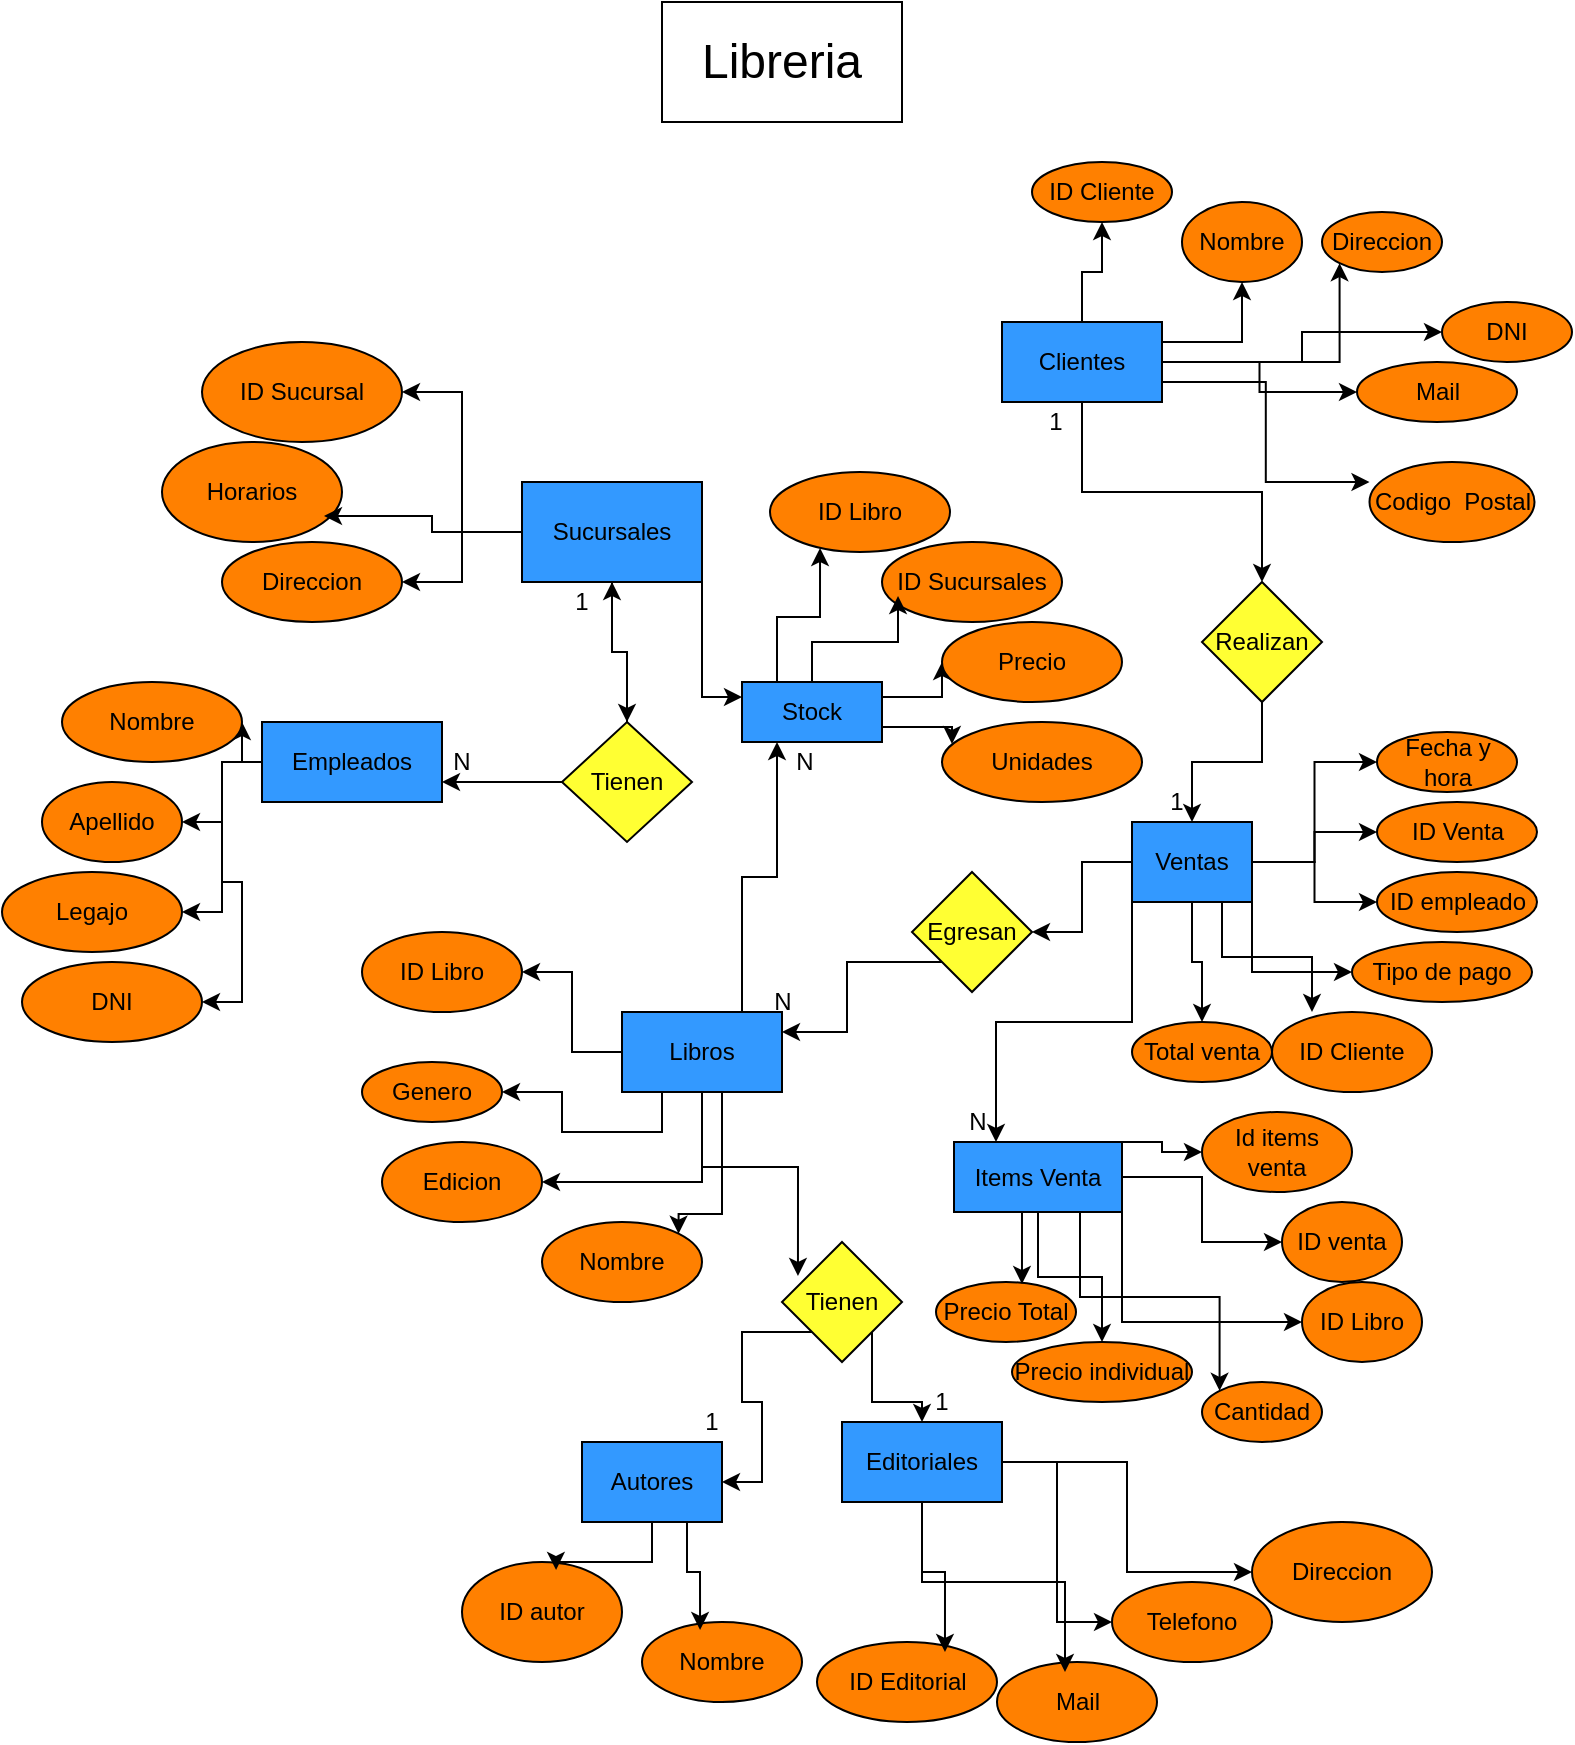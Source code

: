 <mxfile version="24.7.6">
  <diagram name="Página-1" id="JVtvrKi7_iz11WkmU6Uf">
    <mxGraphModel dx="1674" dy="780" grid="1" gridSize="10" guides="1" tooltips="1" connect="1" arrows="1" fold="1" page="1" pageScale="1" pageWidth="827" pageHeight="1169" math="0" shadow="0">
      <root>
        <mxCell id="0" />
        <mxCell id="1" parent="0" />
        <mxCell id="L2bShSLsa-R53ic8jDb1-69" style="edgeStyle=orthogonalEdgeStyle;rounded=0;orthogonalLoop=1;jettySize=auto;html=1;exitX=0;exitY=0.5;exitDx=0;exitDy=0;entryX=1;entryY=0.5;entryDx=0;entryDy=0;" parent="1" source="L2bShSLsa-R53ic8jDb1-1" target="L2bShSLsa-R53ic8jDb1-65" edge="1">
          <mxGeometry relative="1" as="geometry" />
        </mxCell>
        <mxCell id="L2bShSLsa-R53ic8jDb1-70" style="edgeStyle=orthogonalEdgeStyle;rounded=0;orthogonalLoop=1;jettySize=auto;html=1;entryX=1;entryY=0.5;entryDx=0;entryDy=0;" parent="1" source="L2bShSLsa-R53ic8jDb1-1" target="L2bShSLsa-R53ic8jDb1-66" edge="1">
          <mxGeometry relative="1" as="geometry" />
        </mxCell>
        <mxCell id="L2bShSLsa-R53ic8jDb1-71" style="edgeStyle=orthogonalEdgeStyle;rounded=0;orthogonalLoop=1;jettySize=auto;html=1;entryX=1;entryY=0.5;entryDx=0;entryDy=0;" parent="1" source="L2bShSLsa-R53ic8jDb1-1" target="L2bShSLsa-R53ic8jDb1-67" edge="1">
          <mxGeometry relative="1" as="geometry" />
        </mxCell>
        <mxCell id="L2bShSLsa-R53ic8jDb1-72" style="edgeStyle=orthogonalEdgeStyle;rounded=0;orthogonalLoop=1;jettySize=auto;html=1;entryX=1;entryY=0.5;entryDx=0;entryDy=0;" parent="1" source="L2bShSLsa-R53ic8jDb1-1" target="L2bShSLsa-R53ic8jDb1-68" edge="1">
          <mxGeometry relative="1" as="geometry" />
        </mxCell>
        <mxCell id="L2bShSLsa-R53ic8jDb1-1" value="Empleados" style="rounded=0;whiteSpace=wrap;html=1;fillColor=#3399FF;" parent="1" vertex="1">
          <mxGeometry x="160" y="390" width="90" height="40" as="geometry" />
        </mxCell>
        <mxCell id="L2bShSLsa-R53ic8jDb1-27" style="edgeStyle=orthogonalEdgeStyle;rounded=0;orthogonalLoop=1;jettySize=auto;html=1;" parent="1" source="L2bShSLsa-R53ic8jDb1-2" target="L2bShSLsa-R53ic8jDb1-26" edge="1">
          <mxGeometry relative="1" as="geometry" />
        </mxCell>
        <mxCell id="L2bShSLsa-R53ic8jDb1-76" style="edgeStyle=orthogonalEdgeStyle;rounded=0;orthogonalLoop=1;jettySize=auto;html=1;entryX=1;entryY=0.5;entryDx=0;entryDy=0;" parent="1" source="L2bShSLsa-R53ic8jDb1-2" target="L2bShSLsa-R53ic8jDb1-73" edge="1">
          <mxGeometry relative="1" as="geometry" />
        </mxCell>
        <mxCell id="L2bShSLsa-R53ic8jDb1-95" style="edgeStyle=orthogonalEdgeStyle;rounded=0;orthogonalLoop=1;jettySize=auto;html=1;exitX=0;exitY=0.5;exitDx=0;exitDy=0;entryX=1;entryY=0.5;entryDx=0;entryDy=0;" parent="1" source="L2bShSLsa-R53ic8jDb1-2" target="L2bShSLsa-R53ic8jDb1-94" edge="1">
          <mxGeometry relative="1" as="geometry" />
        </mxCell>
        <mxCell id="ZUQ07bmug7Ammms1QcUo-2" style="edgeStyle=orthogonalEdgeStyle;rounded=0;orthogonalLoop=1;jettySize=auto;html=1;exitX=1;exitY=1;exitDx=0;exitDy=0;entryX=0;entryY=0.25;entryDx=0;entryDy=0;" parent="1" source="L2bShSLsa-R53ic8jDb1-2" target="ZUQ07bmug7Ammms1QcUo-1" edge="1">
          <mxGeometry relative="1" as="geometry" />
        </mxCell>
        <mxCell id="L2bShSLsa-R53ic8jDb1-2" value="Sucursales" style="rounded=0;whiteSpace=wrap;html=1;fillColor=#3399FF;" parent="1" vertex="1">
          <mxGeometry x="290" y="270" width="90" height="50" as="geometry" />
        </mxCell>
        <mxCell id="L2bShSLsa-R53ic8jDb1-18" style="edgeStyle=orthogonalEdgeStyle;rounded=0;orthogonalLoop=1;jettySize=auto;html=1;exitX=0.5;exitY=1;exitDx=0;exitDy=0;" parent="1" source="L2bShSLsa-R53ic8jDb1-3" target="L2bShSLsa-R53ic8jDb1-8" edge="1">
          <mxGeometry relative="1" as="geometry" />
        </mxCell>
        <mxCell id="L2bShSLsa-R53ic8jDb1-36" style="edgeStyle=orthogonalEdgeStyle;rounded=0;orthogonalLoop=1;jettySize=auto;html=1;" parent="1" source="L2bShSLsa-R53ic8jDb1-3" target="L2bShSLsa-R53ic8jDb1-33" edge="1">
          <mxGeometry relative="1" as="geometry" />
        </mxCell>
        <mxCell id="L2bShSLsa-R53ic8jDb1-38" value="" style="edgeStyle=orthogonalEdgeStyle;rounded=0;orthogonalLoop=1;jettySize=auto;html=1;" parent="1" source="L2bShSLsa-R53ic8jDb1-3" target="L2bShSLsa-R53ic8jDb1-31" edge="1">
          <mxGeometry relative="1" as="geometry" />
        </mxCell>
        <mxCell id="L2bShSLsa-R53ic8jDb1-39" style="edgeStyle=orthogonalEdgeStyle;rounded=0;orthogonalLoop=1;jettySize=auto;html=1;entryX=0;entryY=1;entryDx=0;entryDy=0;" parent="1" source="L2bShSLsa-R53ic8jDb1-3" target="L2bShSLsa-R53ic8jDb1-30" edge="1">
          <mxGeometry relative="1" as="geometry" />
        </mxCell>
        <mxCell id="L2bShSLsa-R53ic8jDb1-79" style="edgeStyle=orthogonalEdgeStyle;rounded=0;orthogonalLoop=1;jettySize=auto;html=1;entryX=0;entryY=0.5;entryDx=0;entryDy=0;" parent="1" source="L2bShSLsa-R53ic8jDb1-3" target="L2bShSLsa-R53ic8jDb1-78" edge="1">
          <mxGeometry relative="1" as="geometry" />
        </mxCell>
        <mxCell id="N1Wm1rIk2BKRgKUJw3E_-8" style="edgeStyle=orthogonalEdgeStyle;rounded=0;orthogonalLoop=1;jettySize=auto;html=1;exitX=1;exitY=0.25;exitDx=0;exitDy=0;entryX=0.5;entryY=1;entryDx=0;entryDy=0;" parent="1" source="L2bShSLsa-R53ic8jDb1-3" target="L2bShSLsa-R53ic8jDb1-32" edge="1">
          <mxGeometry relative="1" as="geometry" />
        </mxCell>
        <mxCell id="L2bShSLsa-R53ic8jDb1-3" value="Clientes" style="rounded=0;whiteSpace=wrap;html=1;fillColor=#3399FF;" parent="1" vertex="1">
          <mxGeometry x="530" y="190" width="80" height="40" as="geometry" />
        </mxCell>
        <mxCell id="L2bShSLsa-R53ic8jDb1-16" style="edgeStyle=orthogonalEdgeStyle;rounded=0;orthogonalLoop=1;jettySize=auto;html=1;entryX=0.133;entryY=0.283;entryDx=0;entryDy=0;entryPerimeter=0;" parent="1" source="L2bShSLsa-R53ic8jDb1-4" target="L2bShSLsa-R53ic8jDb1-7" edge="1">
          <mxGeometry relative="1" as="geometry" />
        </mxCell>
        <mxCell id="L2bShSLsa-R53ic8jDb1-61" style="edgeStyle=orthogonalEdgeStyle;rounded=0;orthogonalLoop=1;jettySize=auto;html=1;exitX=0;exitY=0.5;exitDx=0;exitDy=0;" parent="1" source="L2bShSLsa-R53ic8jDb1-4" target="L2bShSLsa-R53ic8jDb1-58" edge="1">
          <mxGeometry relative="1" as="geometry" />
        </mxCell>
        <mxCell id="L2bShSLsa-R53ic8jDb1-97" style="edgeStyle=orthogonalEdgeStyle;rounded=0;orthogonalLoop=1;jettySize=auto;html=1;entryX=1;entryY=0;entryDx=0;entryDy=0;" parent="1" source="L2bShSLsa-R53ic8jDb1-4" target="L2bShSLsa-R53ic8jDb1-96" edge="1">
          <mxGeometry relative="1" as="geometry">
            <Array as="points">
              <mxPoint x="390" y="636" />
            </Array>
          </mxGeometry>
        </mxCell>
        <mxCell id="L2bShSLsa-R53ic8jDb1-100" style="edgeStyle=orthogonalEdgeStyle;rounded=0;orthogonalLoop=1;jettySize=auto;html=1;exitX=0.25;exitY=1;exitDx=0;exitDy=0;entryX=1;entryY=0.5;entryDx=0;entryDy=0;" parent="1" source="L2bShSLsa-R53ic8jDb1-4" target="L2bShSLsa-R53ic8jDb1-60" edge="1">
          <mxGeometry relative="1" as="geometry" />
        </mxCell>
        <mxCell id="ZUQ07bmug7Ammms1QcUo-3" style="edgeStyle=orthogonalEdgeStyle;rounded=0;orthogonalLoop=1;jettySize=auto;html=1;exitX=0.75;exitY=0;exitDx=0;exitDy=0;entryX=0.25;entryY=1;entryDx=0;entryDy=0;" parent="1" source="L2bShSLsa-R53ic8jDb1-4" target="ZUQ07bmug7Ammms1QcUo-1" edge="1">
          <mxGeometry relative="1" as="geometry" />
        </mxCell>
        <mxCell id="N1Wm1rIk2BKRgKUJw3E_-2" style="edgeStyle=orthogonalEdgeStyle;rounded=0;orthogonalLoop=1;jettySize=auto;html=1;exitX=0.5;exitY=1;exitDx=0;exitDy=0;entryX=1;entryY=0.5;entryDx=0;entryDy=0;" parent="1" source="L2bShSLsa-R53ic8jDb1-4" target="N1Wm1rIk2BKRgKUJw3E_-1" edge="1">
          <mxGeometry relative="1" as="geometry" />
        </mxCell>
        <mxCell id="L2bShSLsa-R53ic8jDb1-4" value="Libros" style="rounded=0;whiteSpace=wrap;html=1;fillColor=#3399FF;" parent="1" vertex="1">
          <mxGeometry x="340" y="535" width="80" height="40" as="geometry" />
        </mxCell>
        <mxCell id="L2bShSLsa-R53ic8jDb1-85" style="edgeStyle=orthogonalEdgeStyle;rounded=0;orthogonalLoop=1;jettySize=auto;html=1;entryX=0;entryY=0.5;entryDx=0;entryDy=0;" parent="1" source="L2bShSLsa-R53ic8jDb1-5" target="L2bShSLsa-R53ic8jDb1-84" edge="1">
          <mxGeometry relative="1" as="geometry" />
        </mxCell>
        <mxCell id="L2bShSLsa-R53ic8jDb1-86" style="edgeStyle=orthogonalEdgeStyle;rounded=0;orthogonalLoop=1;jettySize=auto;html=1;entryX=0;entryY=0.5;entryDx=0;entryDy=0;" parent="1" source="L2bShSLsa-R53ic8jDb1-5" target="L2bShSLsa-R53ic8jDb1-81" edge="1">
          <mxGeometry relative="1" as="geometry" />
        </mxCell>
        <mxCell id="L2bShSLsa-R53ic8jDb1-5" value="Editoriales" style="rounded=0;whiteSpace=wrap;html=1;fillColor=#3399FF;" parent="1" vertex="1">
          <mxGeometry x="450" y="740" width="80" height="40" as="geometry" />
        </mxCell>
        <mxCell id="L2bShSLsa-R53ic8jDb1-17" style="edgeStyle=orthogonalEdgeStyle;rounded=0;orthogonalLoop=1;jettySize=auto;html=1;exitX=1;exitY=1;exitDx=0;exitDy=0;" parent="1" source="L2bShSLsa-R53ic8jDb1-7" target="L2bShSLsa-R53ic8jDb1-5" edge="1">
          <mxGeometry relative="1" as="geometry" />
        </mxCell>
        <mxCell id="L2bShSLsa-R53ic8jDb1-64" style="edgeStyle=orthogonalEdgeStyle;rounded=0;orthogonalLoop=1;jettySize=auto;html=1;exitX=0;exitY=1;exitDx=0;exitDy=0;entryX=1;entryY=0.5;entryDx=0;entryDy=0;" parent="1" source="L2bShSLsa-R53ic8jDb1-7" target="L2bShSLsa-R53ic8jDb1-55" edge="1">
          <mxGeometry relative="1" as="geometry" />
        </mxCell>
        <mxCell id="L2bShSLsa-R53ic8jDb1-7" value="Tienen" style="rhombus;whiteSpace=wrap;html=1;fillColor=#FFFF33;" parent="1" vertex="1">
          <mxGeometry x="420" y="650" width="60" height="60" as="geometry" />
        </mxCell>
        <mxCell id="L2bShSLsa-R53ic8jDb1-19" style="edgeStyle=orthogonalEdgeStyle;rounded=0;orthogonalLoop=1;jettySize=auto;html=1;exitX=0.5;exitY=1;exitDx=0;exitDy=0;" parent="1" source="L2bShSLsa-R53ic8jDb1-8" target="L2bShSLsa-R53ic8jDb1-13" edge="1">
          <mxGeometry relative="1" as="geometry" />
        </mxCell>
        <mxCell id="L2bShSLsa-R53ic8jDb1-8" value="Realizan" style="rhombus;whiteSpace=wrap;html=1;fillColor=#FFFF33;" parent="1" vertex="1">
          <mxGeometry x="630" y="320" width="60" height="60" as="geometry" />
        </mxCell>
        <mxCell id="L2bShSLsa-R53ic8jDb1-101" style="edgeStyle=orthogonalEdgeStyle;rounded=0;orthogonalLoop=1;jettySize=auto;html=1;exitX=0;exitY=1;exitDx=0;exitDy=0;entryX=1;entryY=0.25;entryDx=0;entryDy=0;" parent="1" source="L2bShSLsa-R53ic8jDb1-10" target="L2bShSLsa-R53ic8jDb1-4" edge="1">
          <mxGeometry relative="1" as="geometry" />
        </mxCell>
        <mxCell id="L2bShSLsa-R53ic8jDb1-10" value="Egresan" style="rhombus;whiteSpace=wrap;html=1;fillColor=#FFFF33;" parent="1" vertex="1">
          <mxGeometry x="485" y="465" width="60" height="60" as="geometry" />
        </mxCell>
        <mxCell id="L2bShSLsa-R53ic8jDb1-20" style="edgeStyle=orthogonalEdgeStyle;rounded=0;orthogonalLoop=1;jettySize=auto;html=1;entryX=1;entryY=0.5;entryDx=0;entryDy=0;" parent="1" source="L2bShSLsa-R53ic8jDb1-13" target="L2bShSLsa-R53ic8jDb1-10" edge="1">
          <mxGeometry relative="1" as="geometry">
            <mxPoint x="520" y="390" as="targetPoint" />
          </mxGeometry>
        </mxCell>
        <mxCell id="L2bShSLsa-R53ic8jDb1-48" style="edgeStyle=orthogonalEdgeStyle;rounded=0;orthogonalLoop=1;jettySize=auto;html=1;entryX=0;entryY=0.5;entryDx=0;entryDy=0;" parent="1" source="L2bShSLsa-R53ic8jDb1-13" target="L2bShSLsa-R53ic8jDb1-43" edge="1">
          <mxGeometry relative="1" as="geometry" />
        </mxCell>
        <mxCell id="L2bShSLsa-R53ic8jDb1-51" style="edgeStyle=orthogonalEdgeStyle;rounded=0;orthogonalLoop=1;jettySize=auto;html=1;entryX=0;entryY=0.5;entryDx=0;entryDy=0;" parent="1" source="L2bShSLsa-R53ic8jDb1-13" target="L2bShSLsa-R53ic8jDb1-44" edge="1">
          <mxGeometry relative="1" as="geometry" />
        </mxCell>
        <mxCell id="L2bShSLsa-R53ic8jDb1-52" style="edgeStyle=orthogonalEdgeStyle;rounded=0;orthogonalLoop=1;jettySize=auto;html=1;entryX=0;entryY=0.5;entryDx=0;entryDy=0;" parent="1" source="L2bShSLsa-R53ic8jDb1-13" target="L2bShSLsa-R53ic8jDb1-45" edge="1">
          <mxGeometry relative="1" as="geometry" />
        </mxCell>
        <mxCell id="L2bShSLsa-R53ic8jDb1-54" value="" style="edgeStyle=orthogonalEdgeStyle;rounded=0;orthogonalLoop=1;jettySize=auto;html=1;" parent="1" source="L2bShSLsa-R53ic8jDb1-13" target="L2bShSLsa-R53ic8jDb1-47" edge="1">
          <mxGeometry relative="1" as="geometry" />
        </mxCell>
        <mxCell id="hSwZNqIodmIrNViKCxrn-10" style="edgeStyle=orthogonalEdgeStyle;rounded=0;orthogonalLoop=1;jettySize=auto;html=1;exitX=0;exitY=1;exitDx=0;exitDy=0;entryX=0.25;entryY=0;entryDx=0;entryDy=0;" edge="1" parent="1" source="L2bShSLsa-R53ic8jDb1-13" target="hSwZNqIodmIrNViKCxrn-1">
          <mxGeometry relative="1" as="geometry" />
        </mxCell>
        <mxCell id="hSwZNqIodmIrNViKCxrn-20" style="edgeStyle=orthogonalEdgeStyle;rounded=0;orthogonalLoop=1;jettySize=auto;html=1;exitX=1;exitY=1;exitDx=0;exitDy=0;entryX=0;entryY=0.5;entryDx=0;entryDy=0;" edge="1" parent="1" source="L2bShSLsa-R53ic8jDb1-13" target="hSwZNqIodmIrNViKCxrn-19">
          <mxGeometry relative="1" as="geometry" />
        </mxCell>
        <mxCell id="L2bShSLsa-R53ic8jDb1-13" value="Ventas" style="rounded=0;whiteSpace=wrap;html=1;fillColor=#3399FF;" parent="1" vertex="1">
          <mxGeometry x="595" y="440" width="60" height="40" as="geometry" />
        </mxCell>
        <mxCell id="ZUQ07bmug7Ammms1QcUo-26" style="edgeStyle=orthogonalEdgeStyle;rounded=0;orthogonalLoop=1;jettySize=auto;html=1;entryX=1;entryY=0.75;entryDx=0;entryDy=0;" parent="1" source="L2bShSLsa-R53ic8jDb1-26" target="L2bShSLsa-R53ic8jDb1-1" edge="1">
          <mxGeometry relative="1" as="geometry" />
        </mxCell>
        <mxCell id="ZUQ07bmug7Ammms1QcUo-30" value="" style="edgeStyle=orthogonalEdgeStyle;rounded=0;orthogonalLoop=1;jettySize=auto;html=1;" parent="1" source="L2bShSLsa-R53ic8jDb1-26" target="L2bShSLsa-R53ic8jDb1-2" edge="1">
          <mxGeometry relative="1" as="geometry" />
        </mxCell>
        <mxCell id="L2bShSLsa-R53ic8jDb1-26" value="Tienen" style="rhombus;whiteSpace=wrap;html=1;fillColor=#FFFF33;" parent="1" vertex="1">
          <mxGeometry x="310" y="390" width="65" height="60" as="geometry" />
        </mxCell>
        <mxCell id="L2bShSLsa-R53ic8jDb1-30" value="Direccion" style="ellipse;whiteSpace=wrap;html=1;fillColor=#FF8000;" parent="1" vertex="1">
          <mxGeometry x="690" y="135" width="60" height="30" as="geometry" />
        </mxCell>
        <mxCell id="L2bShSLsa-R53ic8jDb1-31" value="DNI" style="ellipse;whiteSpace=wrap;html=1;fillColor=#FF8000;" parent="1" vertex="1">
          <mxGeometry x="750" y="180" width="65" height="30" as="geometry" />
        </mxCell>
        <mxCell id="L2bShSLsa-R53ic8jDb1-32" value="Nombre" style="ellipse;whiteSpace=wrap;html=1;fillColor=#FF8000;" parent="1" vertex="1">
          <mxGeometry x="620" y="130" width="60" height="40" as="geometry" />
        </mxCell>
        <mxCell id="L2bShSLsa-R53ic8jDb1-33" value="ID Cliente" style="ellipse;whiteSpace=wrap;html=1;fillColor=#FF8000;" parent="1" vertex="1">
          <mxGeometry x="545" y="110" width="70" height="30" as="geometry" />
        </mxCell>
        <mxCell id="L2bShSLsa-R53ic8jDb1-43" value="Fecha y hora" style="ellipse;whiteSpace=wrap;html=1;fillColor=#FF8000;" parent="1" vertex="1">
          <mxGeometry x="717.5" y="395" width="70" height="30" as="geometry" />
        </mxCell>
        <mxCell id="L2bShSLsa-R53ic8jDb1-44" value="ID Venta" style="ellipse;whiteSpace=wrap;html=1;fillColor=#FF8000;" parent="1" vertex="1">
          <mxGeometry x="717.5" y="430" width="80" height="30" as="geometry" />
        </mxCell>
        <mxCell id="L2bShSLsa-R53ic8jDb1-45" value="ID empleado" style="ellipse;whiteSpace=wrap;html=1;fillColor=#FF8000;" parent="1" vertex="1">
          <mxGeometry x="717.5" y="465" width="80" height="30" as="geometry" />
        </mxCell>
        <mxCell id="L2bShSLsa-R53ic8jDb1-46" value="ID Cliente" style="ellipse;whiteSpace=wrap;html=1;fillColor=#FF8000;" parent="1" vertex="1">
          <mxGeometry x="665" y="535" width="80" height="40" as="geometry" />
        </mxCell>
        <mxCell id="L2bShSLsa-R53ic8jDb1-47" value="Total venta" style="ellipse;whiteSpace=wrap;html=1;fillColor=#FF8000;" parent="1" vertex="1">
          <mxGeometry x="595" y="540" width="70" height="30" as="geometry" />
        </mxCell>
        <mxCell id="L2bShSLsa-R53ic8jDb1-53" style="edgeStyle=orthogonalEdgeStyle;rounded=0;orthogonalLoop=1;jettySize=auto;html=1;exitX=0.75;exitY=1;exitDx=0;exitDy=0;entryX=0.25;entryY=0;entryDx=0;entryDy=0;entryPerimeter=0;" parent="1" source="L2bShSLsa-R53ic8jDb1-13" target="L2bShSLsa-R53ic8jDb1-46" edge="1">
          <mxGeometry relative="1" as="geometry" />
        </mxCell>
        <mxCell id="L2bShSLsa-R53ic8jDb1-55" value="Autores" style="rounded=0;whiteSpace=wrap;html=1;fillColor=#3399FF;" parent="1" vertex="1">
          <mxGeometry x="320" y="750" width="70" height="40" as="geometry" />
        </mxCell>
        <mxCell id="L2bShSLsa-R53ic8jDb1-58" value="ID Libro" style="ellipse;whiteSpace=wrap;html=1;fillColor=#FF8000;" parent="1" vertex="1">
          <mxGeometry x="210" y="495" width="80" height="40" as="geometry" />
        </mxCell>
        <mxCell id="L2bShSLsa-R53ic8jDb1-60" value="Genero" style="ellipse;whiteSpace=wrap;html=1;fillColor=#FF8000;" parent="1" vertex="1">
          <mxGeometry x="210" y="560" width="70" height="30" as="geometry" />
        </mxCell>
        <mxCell id="L2bShSLsa-R53ic8jDb1-65" value="Nombre" style="ellipse;whiteSpace=wrap;html=1;fillColor=#FF8000;" parent="1" vertex="1">
          <mxGeometry x="60" y="370" width="90" height="40" as="geometry" />
        </mxCell>
        <mxCell id="L2bShSLsa-R53ic8jDb1-66" value="Apellido" style="ellipse;whiteSpace=wrap;html=1;fillColor=#FF8000;" parent="1" vertex="1">
          <mxGeometry x="50" y="420" width="70" height="40" as="geometry" />
        </mxCell>
        <mxCell id="L2bShSLsa-R53ic8jDb1-67" value="Legajo" style="ellipse;whiteSpace=wrap;html=1;fillColor=#FF8000;" parent="1" vertex="1">
          <mxGeometry x="30" y="465" width="90" height="40" as="geometry" />
        </mxCell>
        <mxCell id="L2bShSLsa-R53ic8jDb1-68" value="DNI" style="ellipse;whiteSpace=wrap;html=1;fillColor=#FF8000;" parent="1" vertex="1">
          <mxGeometry x="40" y="510" width="90" height="40" as="geometry" />
        </mxCell>
        <mxCell id="L2bShSLsa-R53ic8jDb1-73" value="ID Sucursal" style="ellipse;whiteSpace=wrap;html=1;fillColor=#FF8000;" parent="1" vertex="1">
          <mxGeometry x="130" y="200" width="100" height="50" as="geometry" />
        </mxCell>
        <mxCell id="L2bShSLsa-R53ic8jDb1-74" value="Horarios" style="ellipse;whiteSpace=wrap;html=1;fillColor=#FF8000;" parent="1" vertex="1">
          <mxGeometry x="110" y="250" width="90" height="50" as="geometry" />
        </mxCell>
        <mxCell id="L2bShSLsa-R53ic8jDb1-75" style="edgeStyle=orthogonalEdgeStyle;rounded=0;orthogonalLoop=1;jettySize=auto;html=1;entryX=0.9;entryY=0.74;entryDx=0;entryDy=0;entryPerimeter=0;" parent="1" source="L2bShSLsa-R53ic8jDb1-2" target="L2bShSLsa-R53ic8jDb1-74" edge="1">
          <mxGeometry relative="1" as="geometry" />
        </mxCell>
        <mxCell id="L2bShSLsa-R53ic8jDb1-77" value="ID Editorial" style="ellipse;whiteSpace=wrap;html=1;fillColor=#FF8000;" parent="1" vertex="1">
          <mxGeometry x="437.5" y="850" width="90" height="40" as="geometry" />
        </mxCell>
        <mxCell id="L2bShSLsa-R53ic8jDb1-78" value="Mail" style="ellipse;whiteSpace=wrap;html=1;fillColor=#FF8000;" parent="1" vertex="1">
          <mxGeometry x="707.5" y="210" width="80" height="30" as="geometry" />
        </mxCell>
        <mxCell id="L2bShSLsa-R53ic8jDb1-80" value="Mail" style="ellipse;whiteSpace=wrap;html=1;fillColor=#FF8000;" parent="1" vertex="1">
          <mxGeometry x="527.5" y="860" width="80" height="40" as="geometry" />
        </mxCell>
        <mxCell id="L2bShSLsa-R53ic8jDb1-81" value="Telefono" style="ellipse;whiteSpace=wrap;html=1;fillColor=#FF8000;" parent="1" vertex="1">
          <mxGeometry x="585" y="820" width="80" height="40" as="geometry" />
        </mxCell>
        <mxCell id="L2bShSLsa-R53ic8jDb1-84" value="Direccion" style="ellipse;whiteSpace=wrap;html=1;fillColor=#FF8000;" parent="1" vertex="1">
          <mxGeometry x="655" y="790" width="90" height="50" as="geometry" />
        </mxCell>
        <mxCell id="L2bShSLsa-R53ic8jDb1-87" style="edgeStyle=orthogonalEdgeStyle;rounded=0;orthogonalLoop=1;jettySize=auto;html=1;entryX=0.425;entryY=0.125;entryDx=0;entryDy=0;entryPerimeter=0;" parent="1" source="L2bShSLsa-R53ic8jDb1-5" target="L2bShSLsa-R53ic8jDb1-80" edge="1">
          <mxGeometry relative="1" as="geometry" />
        </mxCell>
        <mxCell id="L2bShSLsa-R53ic8jDb1-88" style="edgeStyle=orthogonalEdgeStyle;rounded=0;orthogonalLoop=1;jettySize=auto;html=1;exitX=0.5;exitY=1;exitDx=0;exitDy=0;entryX=0.711;entryY=0.125;entryDx=0;entryDy=0;entryPerimeter=0;" parent="1" source="L2bShSLsa-R53ic8jDb1-5" target="L2bShSLsa-R53ic8jDb1-77" edge="1">
          <mxGeometry relative="1" as="geometry" />
        </mxCell>
        <mxCell id="L2bShSLsa-R53ic8jDb1-92" value="ID autor" style="ellipse;whiteSpace=wrap;html=1;fillColor=#FF8000;" parent="1" vertex="1">
          <mxGeometry x="260" y="810" width="80" height="50" as="geometry" />
        </mxCell>
        <mxCell id="L2bShSLsa-R53ic8jDb1-93" style="edgeStyle=orthogonalEdgeStyle;rounded=0;orthogonalLoop=1;jettySize=auto;html=1;exitX=0.5;exitY=1;exitDx=0;exitDy=0;entryX=0.588;entryY=0.08;entryDx=0;entryDy=0;entryPerimeter=0;" parent="1" source="L2bShSLsa-R53ic8jDb1-55" target="L2bShSLsa-R53ic8jDb1-92" edge="1">
          <mxGeometry relative="1" as="geometry" />
        </mxCell>
        <mxCell id="L2bShSLsa-R53ic8jDb1-94" value="Direccion" style="ellipse;whiteSpace=wrap;html=1;fillColor=#FF8000;" parent="1" vertex="1">
          <mxGeometry x="140" y="300" width="90" height="40" as="geometry" />
        </mxCell>
        <mxCell id="L2bShSLsa-R53ic8jDb1-96" value="Nombre" style="ellipse;whiteSpace=wrap;html=1;fillColor=#FF8000;" parent="1" vertex="1">
          <mxGeometry x="300" y="640" width="80" height="40" as="geometry" />
        </mxCell>
        <mxCell id="L2bShSLsa-R53ic8jDb1-98" value="&lt;font style=&quot;font-size: 24px;&quot;&gt;Libreria&lt;/font&gt;" style="rounded=0;whiteSpace=wrap;html=1;" parent="1" vertex="1">
          <mxGeometry x="360" y="30" width="120" height="60" as="geometry" />
        </mxCell>
        <mxCell id="ZUQ07bmug7Ammms1QcUo-10" style="edgeStyle=orthogonalEdgeStyle;rounded=0;orthogonalLoop=1;jettySize=auto;html=1;exitX=1;exitY=0.25;exitDx=0;exitDy=0;entryX=0;entryY=0.5;entryDx=0;entryDy=0;" parent="1" source="ZUQ07bmug7Ammms1QcUo-1" target="ZUQ07bmug7Ammms1QcUo-6" edge="1">
          <mxGeometry relative="1" as="geometry" />
        </mxCell>
        <mxCell id="ZUQ07bmug7Ammms1QcUo-1" value="Stock" style="rounded=0;whiteSpace=wrap;html=1;fillColor=#3399FF;" parent="1" vertex="1">
          <mxGeometry x="400" y="370" width="70" height="30" as="geometry" />
        </mxCell>
        <mxCell id="ZUQ07bmug7Ammms1QcUo-4" value="ID Libro" style="ellipse;whiteSpace=wrap;html=1;fillColor=#FF8000;" parent="1" vertex="1">
          <mxGeometry x="414" y="265" width="90" height="40" as="geometry" />
        </mxCell>
        <mxCell id="ZUQ07bmug7Ammms1QcUo-5" value="ID Sucursales" style="ellipse;whiteSpace=wrap;html=1;fillColor=#FF8000;" parent="1" vertex="1">
          <mxGeometry x="470" y="300" width="90" height="40" as="geometry" />
        </mxCell>
        <mxCell id="ZUQ07bmug7Ammms1QcUo-6" value="Precio" style="ellipse;whiteSpace=wrap;html=1;fillColor=#FF8000;" parent="1" vertex="1">
          <mxGeometry x="500" y="340" width="90" height="40" as="geometry" />
        </mxCell>
        <mxCell id="ZUQ07bmug7Ammms1QcUo-7" value="Unidades" style="ellipse;whiteSpace=wrap;html=1;fillColor=#FF8000;" parent="1" vertex="1">
          <mxGeometry x="500" y="390" width="100" height="40" as="geometry" />
        </mxCell>
        <mxCell id="ZUQ07bmug7Ammms1QcUo-8" style="edgeStyle=orthogonalEdgeStyle;rounded=0;orthogonalLoop=1;jettySize=auto;html=1;exitX=0.25;exitY=0;exitDx=0;exitDy=0;entryX=0.278;entryY=0.95;entryDx=0;entryDy=0;entryPerimeter=0;" parent="1" source="ZUQ07bmug7Ammms1QcUo-1" target="ZUQ07bmug7Ammms1QcUo-4" edge="1">
          <mxGeometry relative="1" as="geometry" />
        </mxCell>
        <mxCell id="ZUQ07bmug7Ammms1QcUo-9" style="edgeStyle=orthogonalEdgeStyle;rounded=0;orthogonalLoop=1;jettySize=auto;html=1;exitX=0.5;exitY=0;exitDx=0;exitDy=0;entryX=0.089;entryY=0.675;entryDx=0;entryDy=0;entryPerimeter=0;" parent="1" source="ZUQ07bmug7Ammms1QcUo-1" target="ZUQ07bmug7Ammms1QcUo-5" edge="1">
          <mxGeometry relative="1" as="geometry" />
        </mxCell>
        <mxCell id="ZUQ07bmug7Ammms1QcUo-11" style="edgeStyle=orthogonalEdgeStyle;rounded=0;orthogonalLoop=1;jettySize=auto;html=1;exitX=1;exitY=0.75;exitDx=0;exitDy=0;entryX=0.05;entryY=0.275;entryDx=0;entryDy=0;entryPerimeter=0;" parent="1" source="ZUQ07bmug7Ammms1QcUo-1" target="ZUQ07bmug7Ammms1QcUo-7" edge="1">
          <mxGeometry relative="1" as="geometry" />
        </mxCell>
        <mxCell id="ZUQ07bmug7Ammms1QcUo-18" value="1" style="text;html=1;align=center;verticalAlign=middle;whiteSpace=wrap;rounded=0;" parent="1" vertex="1">
          <mxGeometry x="310" y="320" width="20" height="20" as="geometry" />
        </mxCell>
        <mxCell id="ZUQ07bmug7Ammms1QcUo-22" value="N" style="text;html=1;align=center;verticalAlign=middle;whiteSpace=wrap;rounded=0;" parent="1" vertex="1">
          <mxGeometry x="240" y="400" width="40" height="20" as="geometry" />
        </mxCell>
        <mxCell id="ZUQ07bmug7Ammms1QcUo-31" value="1" style="text;html=1;align=center;verticalAlign=middle;whiteSpace=wrap;rounded=0;" parent="1" vertex="1">
          <mxGeometry x="490" y="720" width="20" height="20" as="geometry" />
        </mxCell>
        <mxCell id="ZUQ07bmug7Ammms1QcUo-33" value="1" style="text;html=1;align=center;verticalAlign=middle;whiteSpace=wrap;rounded=0;" parent="1" vertex="1">
          <mxGeometry x="375" y="730" width="20" height="20" as="geometry" />
        </mxCell>
        <mxCell id="ZUQ07bmug7Ammms1QcUo-35" value="1" style="text;html=1;align=center;verticalAlign=middle;whiteSpace=wrap;rounded=0;" parent="1" vertex="1">
          <mxGeometry x="600" y="420" width="35" height="20" as="geometry" />
        </mxCell>
        <mxCell id="ZUQ07bmug7Ammms1QcUo-36" value="N" style="text;html=1;align=center;verticalAlign=middle;whiteSpace=wrap;rounded=0;" parent="1" vertex="1">
          <mxGeometry x="402.5" y="520" width="35" height="20" as="geometry" />
        </mxCell>
        <mxCell id="ZUQ07bmug7Ammms1QcUo-37" value="1" style="text;html=1;align=center;verticalAlign=middle;whiteSpace=wrap;rounded=0;" parent="1" vertex="1">
          <mxGeometry x="547" y="230" width="20" height="20" as="geometry" />
        </mxCell>
        <mxCell id="ZUQ07bmug7Ammms1QcUo-40" value="N" style="text;html=1;align=center;verticalAlign=middle;whiteSpace=wrap;rounded=0;" parent="1" vertex="1">
          <mxGeometry x="414" y="400" width="35" height="20" as="geometry" />
        </mxCell>
        <mxCell id="N1Wm1rIk2BKRgKUJw3E_-1" value="Edicion" style="ellipse;whiteSpace=wrap;html=1;fillColor=#FF8000;" parent="1" vertex="1">
          <mxGeometry x="220" y="600" width="80" height="40" as="geometry" />
        </mxCell>
        <mxCell id="N1Wm1rIk2BKRgKUJw3E_-3" value="Nombre" style="ellipse;whiteSpace=wrap;html=1;fillColor=#FF8000;" parent="1" vertex="1">
          <mxGeometry x="350" y="840" width="80" height="40" as="geometry" />
        </mxCell>
        <mxCell id="N1Wm1rIk2BKRgKUJw3E_-4" style="edgeStyle=orthogonalEdgeStyle;rounded=0;orthogonalLoop=1;jettySize=auto;html=1;exitX=0.75;exitY=1;exitDx=0;exitDy=0;entryX=0.363;entryY=0.1;entryDx=0;entryDy=0;entryPerimeter=0;" parent="1" source="L2bShSLsa-R53ic8jDb1-55" target="N1Wm1rIk2BKRgKUJw3E_-3" edge="1">
          <mxGeometry relative="1" as="geometry" />
        </mxCell>
        <mxCell id="N1Wm1rIk2BKRgKUJw3E_-5" value="Codigo&amp;nbsp; Postal" style="ellipse;whiteSpace=wrap;html=1;fillColor=#FF8000;" parent="1" vertex="1">
          <mxGeometry x="713.75" y="260" width="82.5" height="40" as="geometry" />
        </mxCell>
        <mxCell id="N1Wm1rIk2BKRgKUJw3E_-7" style="edgeStyle=orthogonalEdgeStyle;rounded=0;orthogonalLoop=1;jettySize=auto;html=1;exitX=1;exitY=0.75;exitDx=0;exitDy=0;entryX=0;entryY=0.25;entryDx=0;entryDy=0;entryPerimeter=0;" parent="1" source="L2bShSLsa-R53ic8jDb1-3" target="N1Wm1rIk2BKRgKUJw3E_-5" edge="1">
          <mxGeometry relative="1" as="geometry" />
        </mxCell>
        <mxCell id="hSwZNqIodmIrNViKCxrn-12" style="edgeStyle=orthogonalEdgeStyle;rounded=0;orthogonalLoop=1;jettySize=auto;html=1;exitX=0.5;exitY=1;exitDx=0;exitDy=0;entryX=0.5;entryY=0;entryDx=0;entryDy=0;" edge="1" parent="1" source="hSwZNqIodmIrNViKCxrn-1" target="hSwZNqIodmIrNViKCxrn-7">
          <mxGeometry relative="1" as="geometry" />
        </mxCell>
        <mxCell id="hSwZNqIodmIrNViKCxrn-13" style="edgeStyle=orthogonalEdgeStyle;rounded=0;orthogonalLoop=1;jettySize=auto;html=1;exitX=0.75;exitY=1;exitDx=0;exitDy=0;entryX=0;entryY=0;entryDx=0;entryDy=0;" edge="1" parent="1" source="hSwZNqIodmIrNViKCxrn-1" target="hSwZNqIodmIrNViKCxrn-6">
          <mxGeometry relative="1" as="geometry" />
        </mxCell>
        <mxCell id="hSwZNqIodmIrNViKCxrn-14" style="edgeStyle=orthogonalEdgeStyle;rounded=0;orthogonalLoop=1;jettySize=auto;html=1;exitX=1;exitY=1;exitDx=0;exitDy=0;entryX=0;entryY=0.5;entryDx=0;entryDy=0;" edge="1" parent="1" source="hSwZNqIodmIrNViKCxrn-1" target="hSwZNqIodmIrNViKCxrn-4">
          <mxGeometry relative="1" as="geometry" />
        </mxCell>
        <mxCell id="hSwZNqIodmIrNViKCxrn-16" style="edgeStyle=orthogonalEdgeStyle;rounded=0;orthogonalLoop=1;jettySize=auto;html=1;exitX=1;exitY=0;exitDx=0;exitDy=0;entryX=0;entryY=0.5;entryDx=0;entryDy=0;" edge="1" parent="1" source="hSwZNqIodmIrNViKCxrn-1" target="hSwZNqIodmIrNViKCxrn-2">
          <mxGeometry relative="1" as="geometry">
            <Array as="points">
              <mxPoint x="610" y="600" />
              <mxPoint x="610" y="605" />
            </Array>
          </mxGeometry>
        </mxCell>
        <mxCell id="hSwZNqIodmIrNViKCxrn-21" style="edgeStyle=orthogonalEdgeStyle;rounded=0;orthogonalLoop=1;jettySize=auto;html=1;exitX=1;exitY=0.5;exitDx=0;exitDy=0;entryX=0;entryY=0.5;entryDx=0;entryDy=0;" edge="1" parent="1" source="hSwZNqIodmIrNViKCxrn-1" target="hSwZNqIodmIrNViKCxrn-3">
          <mxGeometry relative="1" as="geometry" />
        </mxCell>
        <mxCell id="hSwZNqIodmIrNViKCxrn-1" value="Items Venta" style="rounded=0;whiteSpace=wrap;html=1;fillColor=#3399FF;" vertex="1" parent="1">
          <mxGeometry x="506" y="600" width="84" height="35" as="geometry" />
        </mxCell>
        <mxCell id="hSwZNqIodmIrNViKCxrn-2" value="Id items venta" style="ellipse;whiteSpace=wrap;html=1;fillColor=#FF8000;" vertex="1" parent="1">
          <mxGeometry x="630" y="585" width="75" height="40" as="geometry" />
        </mxCell>
        <mxCell id="hSwZNqIodmIrNViKCxrn-3" value="ID venta" style="ellipse;whiteSpace=wrap;html=1;fillColor=#FF8000;" vertex="1" parent="1">
          <mxGeometry x="670" y="630" width="60" height="40" as="geometry" />
        </mxCell>
        <mxCell id="hSwZNqIodmIrNViKCxrn-4" value="ID Libro" style="ellipse;whiteSpace=wrap;html=1;fillColor=#FF8000;" vertex="1" parent="1">
          <mxGeometry x="680" y="670" width="60" height="40" as="geometry" />
        </mxCell>
        <mxCell id="hSwZNqIodmIrNViKCxrn-6" value="Cantidad" style="ellipse;whiteSpace=wrap;html=1;fillColor=#FF8000;" vertex="1" parent="1">
          <mxGeometry x="630" y="720" width="60" height="30" as="geometry" />
        </mxCell>
        <mxCell id="hSwZNqIodmIrNViKCxrn-7" value="Precio individual" style="ellipse;whiteSpace=wrap;html=1;fillColor=#FF8000;" vertex="1" parent="1">
          <mxGeometry x="535" y="700" width="90" height="30" as="geometry" />
        </mxCell>
        <mxCell id="hSwZNqIodmIrNViKCxrn-9" value="Precio Total" style="ellipse;whiteSpace=wrap;html=1;fillColor=#FF8000;" vertex="1" parent="1">
          <mxGeometry x="497" y="670" width="70" height="30" as="geometry" />
        </mxCell>
        <mxCell id="hSwZNqIodmIrNViKCxrn-11" style="edgeStyle=orthogonalEdgeStyle;rounded=0;orthogonalLoop=1;jettySize=auto;html=1;exitX=0.25;exitY=1;exitDx=0;exitDy=0;entryX=0.614;entryY=0.033;entryDx=0;entryDy=0;entryPerimeter=0;" edge="1" parent="1" source="hSwZNqIodmIrNViKCxrn-1" target="hSwZNqIodmIrNViKCxrn-9">
          <mxGeometry relative="1" as="geometry" />
        </mxCell>
        <mxCell id="hSwZNqIodmIrNViKCxrn-17" value="N" style="text;html=1;align=center;verticalAlign=middle;whiteSpace=wrap;rounded=0;" vertex="1" parent="1">
          <mxGeometry x="507.5" y="585" width="20" height="10" as="geometry" />
        </mxCell>
        <mxCell id="hSwZNqIodmIrNViKCxrn-19" value="Tipo de pago" style="ellipse;whiteSpace=wrap;html=1;fillColor=#FF8000;" vertex="1" parent="1">
          <mxGeometry x="705" y="500" width="90" height="30" as="geometry" />
        </mxCell>
      </root>
    </mxGraphModel>
  </diagram>
</mxfile>
